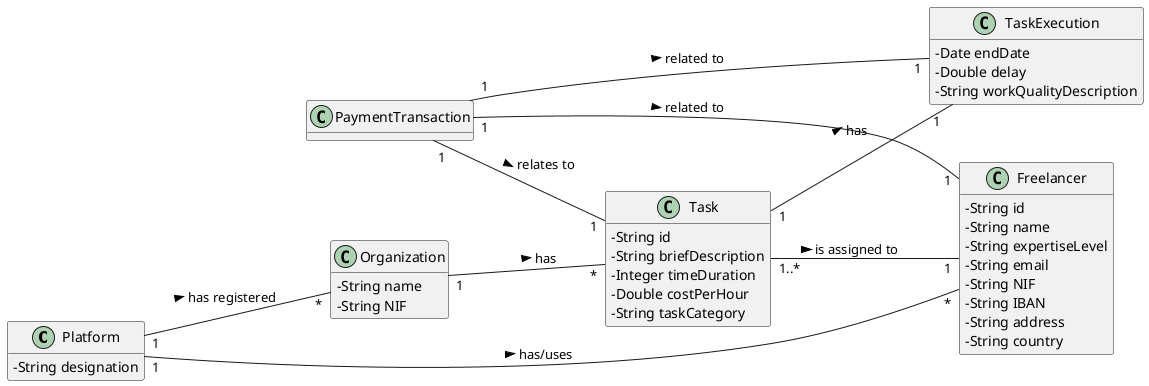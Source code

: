 @startuml
skinparam classAttributeIconSize 0
hide methods
left to right direction

class Platform {
  -String designation
}


class Freelancer {
  -String id
  -String name
  -String expertiseLevel
  -String email
  -String NIF
  -String IBAN
  -String address
  -String country
  }
  
class Organization {
  -String name
  -String NIF
}

class Task {
 -String id
 -String briefDescription
 -Integer timeDuration
 -Double costPerHour
 -String taskCategory
}

class TaskExecution {
 -Date endDate
 -Double delay
 -String workQualityDescription
}

class PaymentTransaction{
}


Platform "1" -- "*" Freelancer : has/uses >
PaymentTransaction "1" -- "1" Freelancer: related to >
PaymentTransaction "1" -- "1" Task: relates to >
PaymentTransaction "1" -- "1" TaskExecution: related to >
Task "1" -- "1" TaskExecution: has >
Task "1..*" -- "1" Freelancer: is assigned to >
Organization "1" -- "*" Task: has >
Platform "1" -- "*" Organization : has registered >

@enduml
